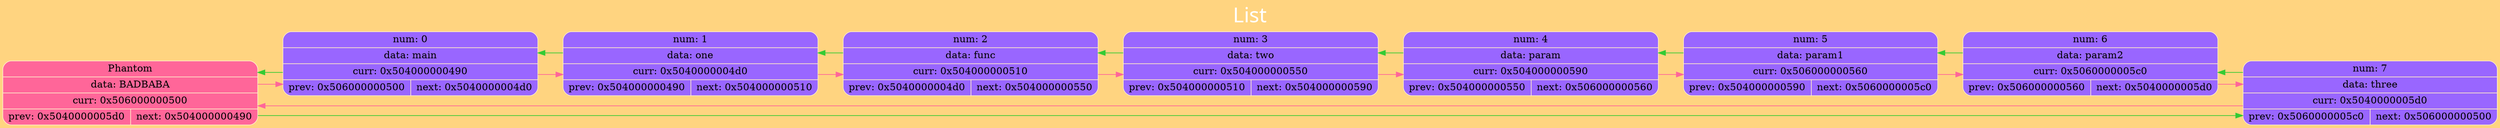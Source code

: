 digraph G
{
label="List";
 labelloc="t";
 fontsize=30
 fontname="Verdana";
 fontcolor="#FFFFFF"

rankdir=LR; splines=ortho; size="200,300"; bgcolor="#ffd480";
{ node_0x506000000500 [shape = record; style="rounded, filled", fillcolor="#ff6699", color="#FFE9C7", label=" { Phantom } | { data: BADBABA } | { curr: 0x506000000500 } | { { prev: 0x5040000005d0 } | { next: 0x504000000490 } }  "] 
}
node_0x504000000490 [shape = record; style="rounded, filled", fillcolor="#9966FF", color="#FFE9C7", label=" { num: 0 } | { data: main } | { curr: 0x504000000490 } | { { prev: 0x506000000500 } | { next: 0x5040000004d0 } }  "] 
node_0x5040000004d0 [shape = record; style="rounded, filled", fillcolor="#9966FF", color="#FFE9C7", label=" { num: 1 } | { data: one } | { curr: 0x5040000004d0 } | { { prev: 0x504000000490 } | { next: 0x504000000510 } }  "] 
node_0x504000000510 [shape = record; style="rounded, filled", fillcolor="#9966FF", color="#FFE9C7", label=" { num: 2 } | { data: func } | { curr: 0x504000000510 } | { { prev: 0x5040000004d0 } | { next: 0x504000000550 } }  "] 
node_0x504000000550 [shape = record; style="rounded, filled", fillcolor="#9966FF", color="#FFE9C7", label=" { num: 3 } | { data: two } | { curr: 0x504000000550 } | { { prev: 0x504000000510 } | { next: 0x504000000590 } }  "] 
node_0x504000000590 [shape = record; style="rounded, filled", fillcolor="#9966FF", color="#FFE9C7", label=" { num: 4 } | { data: param } | { curr: 0x504000000590 } | { { prev: 0x504000000550 } | { next: 0x506000000560 } }  "] 
node_0x506000000560 [shape = record; style="rounded, filled", fillcolor="#9966FF", color="#FFE9C7", label=" { num: 5 } | { data: param1 } | { curr: 0x506000000560 } | { { prev: 0x504000000590 } | { next: 0x5060000005c0 } }  "] 
node_0x5060000005c0 [shape = record; style="rounded, filled", fillcolor="#9966FF", color="#FFE9C7", label=" { num: 6 } | { data: param2 } | { curr: 0x5060000005c0 } | { { prev: 0x506000000560 } | { next: 0x5040000005d0 } }  "] 
node_0x5040000005d0 [shape = record; style="rounded, filled", fillcolor="#9966FF", color="#FFE9C7", label=" { num: 7 } | { data: three } | { curr: 0x5040000005d0 } | { { prev: 0x5060000005c0 } | { next: 0x506000000500 } }  "] 

node_0x506000000500 -> node_0x504000000490 [color ="#ff6699"];
node_0x506000000500 -> node_0x5040000005d0 [color ="#34cb34"];
node_0x504000000490 -> node_0x5040000004d0 [color ="#ff6699"];
node_0x504000000490 -> node_0x506000000500 [color ="#34cb34"];
node_0x5040000004d0 -> node_0x504000000510 [color ="#ff6699"];
node_0x5040000004d0 -> node_0x504000000490 [color ="#34cb34"];
node_0x504000000510 -> node_0x504000000550 [color ="#ff6699"];
node_0x504000000510 -> node_0x5040000004d0 [color ="#34cb34"];
node_0x504000000550 -> node_0x504000000590 [color ="#ff6699"];
node_0x504000000550 -> node_0x504000000510 [color ="#34cb34"];
node_0x504000000590 -> node_0x506000000560 [color ="#ff6699"];
node_0x504000000590 -> node_0x504000000550 [color ="#34cb34"];
node_0x506000000560 -> node_0x5060000005c0 [color ="#ff6699"];
node_0x506000000560 -> node_0x504000000590 [color ="#34cb34"];
node_0x5060000005c0 -> node_0x5040000005d0 [color ="#ff6699"];
node_0x5060000005c0 -> node_0x506000000560 [color ="#34cb34"];
node_0x5040000005d0 -> node_0x506000000500 [color ="#ff6699"];
node_0x5040000005d0 -> node_0x5060000005c0 [color ="#34cb34"];

}
